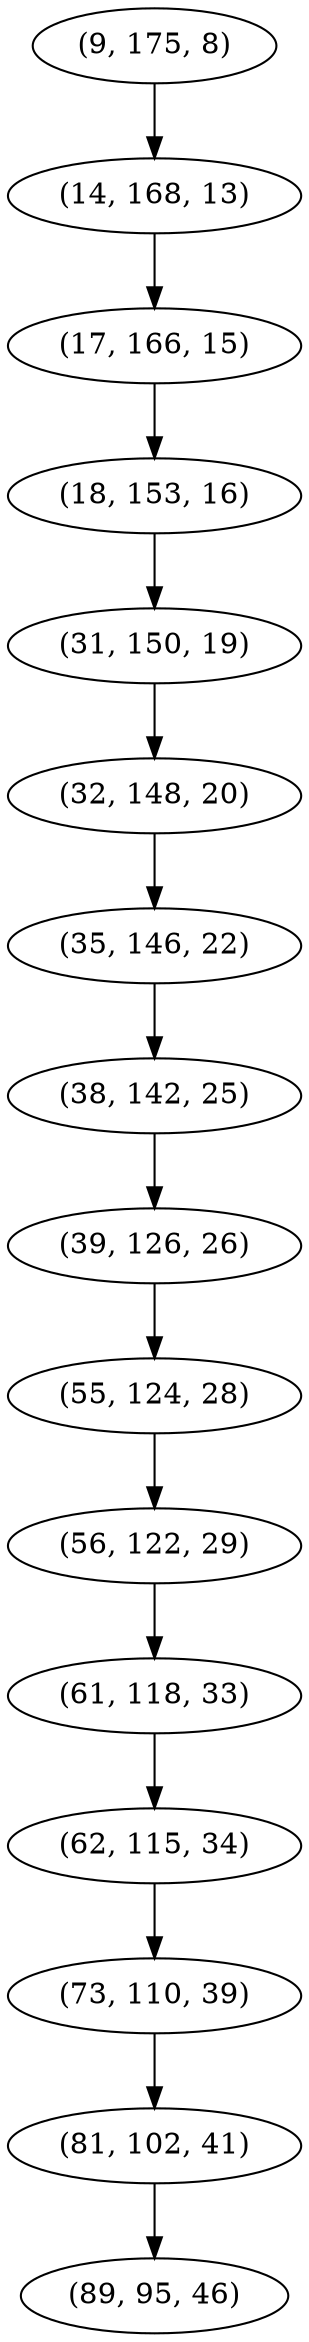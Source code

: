 digraph tree {
    "(9, 175, 8)";
    "(14, 168, 13)";
    "(17, 166, 15)";
    "(18, 153, 16)";
    "(31, 150, 19)";
    "(32, 148, 20)";
    "(35, 146, 22)";
    "(38, 142, 25)";
    "(39, 126, 26)";
    "(55, 124, 28)";
    "(56, 122, 29)";
    "(61, 118, 33)";
    "(62, 115, 34)";
    "(73, 110, 39)";
    "(81, 102, 41)";
    "(89, 95, 46)";
    "(9, 175, 8)" -> "(14, 168, 13)";
    "(14, 168, 13)" -> "(17, 166, 15)";
    "(17, 166, 15)" -> "(18, 153, 16)";
    "(18, 153, 16)" -> "(31, 150, 19)";
    "(31, 150, 19)" -> "(32, 148, 20)";
    "(32, 148, 20)" -> "(35, 146, 22)";
    "(35, 146, 22)" -> "(38, 142, 25)";
    "(38, 142, 25)" -> "(39, 126, 26)";
    "(39, 126, 26)" -> "(55, 124, 28)";
    "(55, 124, 28)" -> "(56, 122, 29)";
    "(56, 122, 29)" -> "(61, 118, 33)";
    "(61, 118, 33)" -> "(62, 115, 34)";
    "(62, 115, 34)" -> "(73, 110, 39)";
    "(73, 110, 39)" -> "(81, 102, 41)";
    "(81, 102, 41)" -> "(89, 95, 46)";
}
